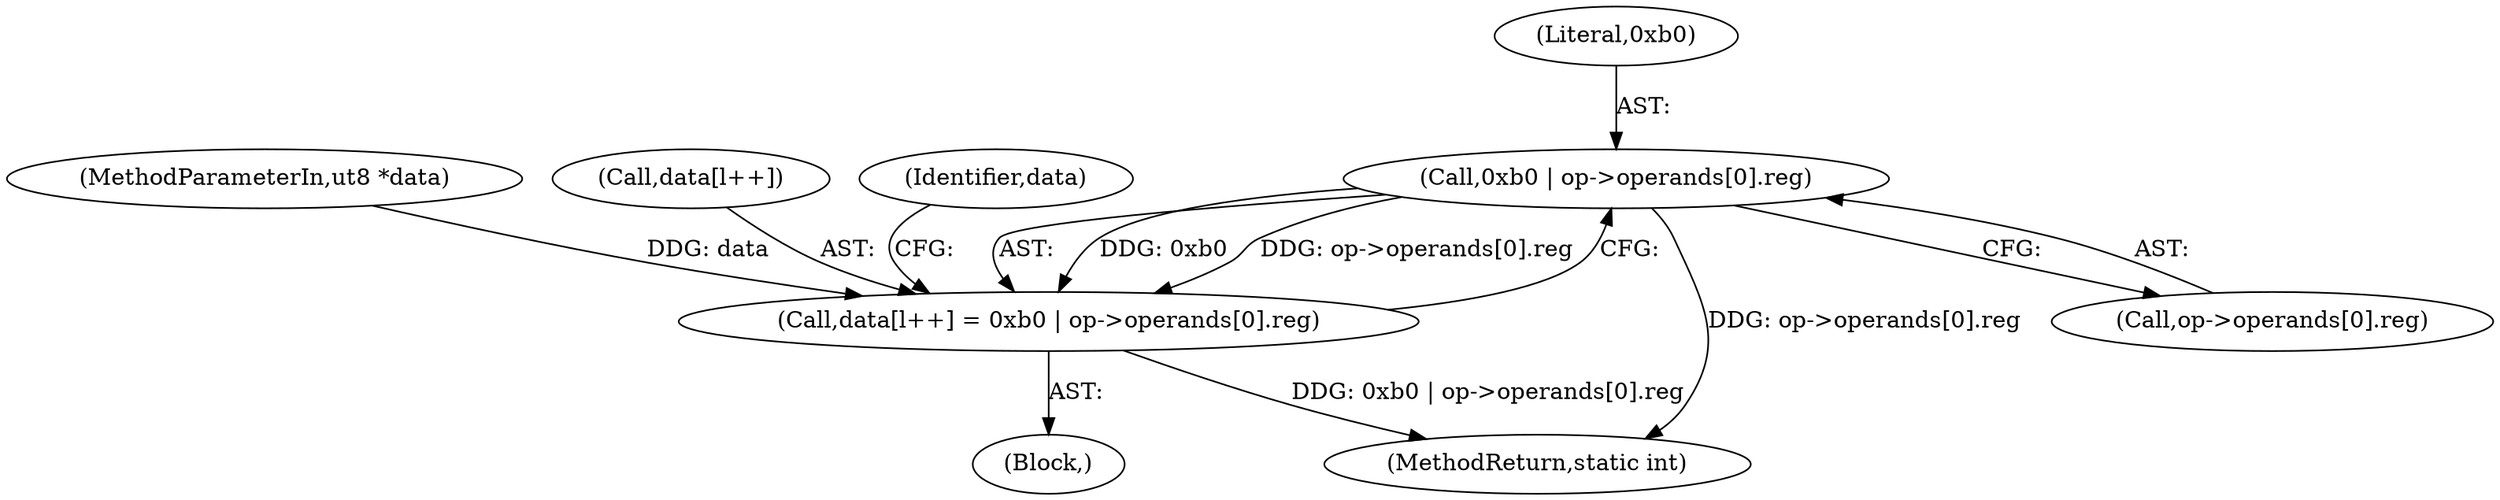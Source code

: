 digraph "0_radare2_f17bfd9f1da05f30f23a4dd05e9d2363e1406948@API" {
"1000326" [label="(Call,0xb0 | op->operands[0].reg)"];
"1000321" [label="(Call,data[l++] = 0xb0 | op->operands[0].reg)"];
"1000320" [label="(Block,)"];
"1000327" [label="(Literal,0xb0)"];
"1000326" [label="(Call,0xb0 | op->operands[0].reg)"];
"1000104" [label="(MethodParameterIn,ut8 *data)"];
"1003216" [label="(MethodReturn,static int)"];
"1000321" [label="(Call,data[l++] = 0xb0 | op->operands[0].reg)"];
"1000328" [label="(Call,op->operands[0].reg)"];
"1000322" [label="(Call,data[l++])"];
"1000337" [label="(Identifier,data)"];
"1000326" -> "1000321"  [label="AST: "];
"1000326" -> "1000328"  [label="CFG: "];
"1000327" -> "1000326"  [label="AST: "];
"1000328" -> "1000326"  [label="AST: "];
"1000321" -> "1000326"  [label="CFG: "];
"1000326" -> "1003216"  [label="DDG: op->operands[0].reg"];
"1000326" -> "1000321"  [label="DDG: 0xb0"];
"1000326" -> "1000321"  [label="DDG: op->operands[0].reg"];
"1000321" -> "1000320"  [label="AST: "];
"1000322" -> "1000321"  [label="AST: "];
"1000337" -> "1000321"  [label="CFG: "];
"1000321" -> "1003216"  [label="DDG: 0xb0 | op->operands[0].reg"];
"1000104" -> "1000321"  [label="DDG: data"];
}
